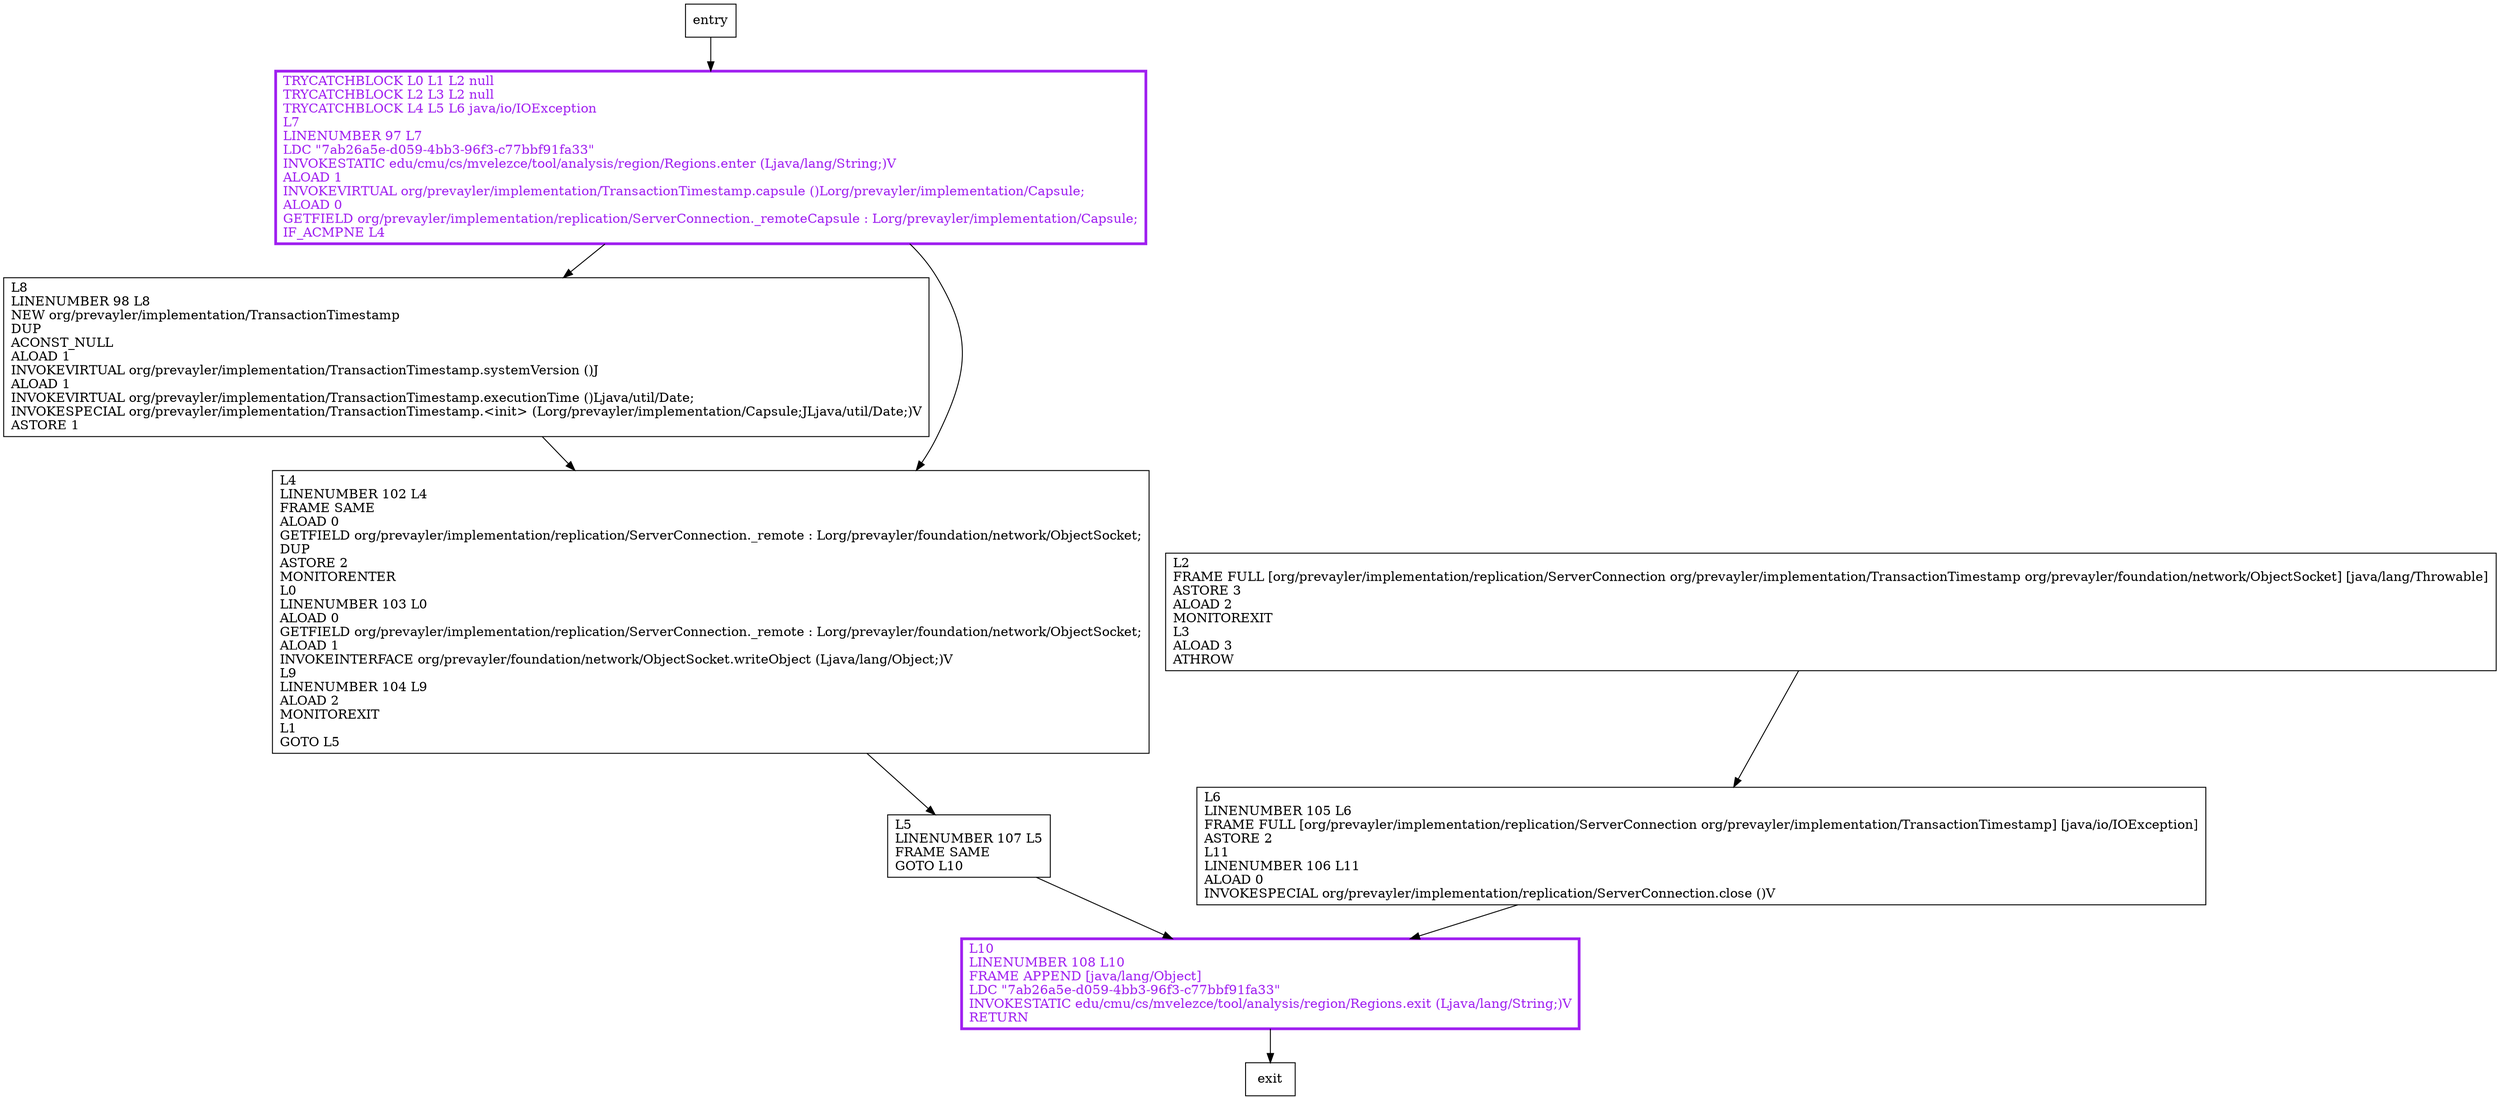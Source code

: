 digraph receive {
node [shape=record];
615220971 [label="L6\lLINENUMBER 105 L6\lFRAME FULL [org/prevayler/implementation/replication/ServerConnection org/prevayler/implementation/TransactionTimestamp] [java/io/IOException]\lASTORE 2\lL11\lLINENUMBER 106 L11\lALOAD 0\lINVOKESPECIAL org/prevayler/implementation/replication/ServerConnection.close ()V\l"];
1430547712 [label="TRYCATCHBLOCK L0 L1 L2 null\lTRYCATCHBLOCK L2 L3 L2 null\lTRYCATCHBLOCK L4 L5 L6 java/io/IOException\lL7\lLINENUMBER 97 L7\lLDC \"7ab26a5e-d059-4bb3-96f3-c77bbf91fa33\"\lINVOKESTATIC edu/cmu/cs/mvelezce/tool/analysis/region/Regions.enter (Ljava/lang/String;)V\lALOAD 1\lINVOKEVIRTUAL org/prevayler/implementation/TransactionTimestamp.capsule ()Lorg/prevayler/implementation/Capsule;\lALOAD 0\lGETFIELD org/prevayler/implementation/replication/ServerConnection._remoteCapsule : Lorg/prevayler/implementation/Capsule;\lIF_ACMPNE L4\l"];
2138801759 [label="L5\lLINENUMBER 107 L5\lFRAME SAME\lGOTO L10\l"];
2122462642 [label="L10\lLINENUMBER 108 L10\lFRAME APPEND [java/lang/Object]\lLDC \"7ab26a5e-d059-4bb3-96f3-c77bbf91fa33\"\lINVOKESTATIC edu/cmu/cs/mvelezce/tool/analysis/region/Regions.exit (Ljava/lang/String;)V\lRETURN\l"];
1717015704 [label="L8\lLINENUMBER 98 L8\lNEW org/prevayler/implementation/TransactionTimestamp\lDUP\lACONST_NULL\lALOAD 1\lINVOKEVIRTUAL org/prevayler/implementation/TransactionTimestamp.systemVersion ()J\lALOAD 1\lINVOKEVIRTUAL org/prevayler/implementation/TransactionTimestamp.executionTime ()Ljava/util/Date;\lINVOKESPECIAL org/prevayler/implementation/TransactionTimestamp.\<init\> (Lorg/prevayler/implementation/Capsule;JLjava/util/Date;)V\lASTORE 1\l"];
161601757 [label="L2\lFRAME FULL [org/prevayler/implementation/replication/ServerConnection org/prevayler/implementation/TransactionTimestamp org/prevayler/foundation/network/ObjectSocket] [java/lang/Throwable]\lASTORE 3\lALOAD 2\lMONITOREXIT\lL3\lALOAD 3\lATHROW\l"];
752888058 [label="L4\lLINENUMBER 102 L4\lFRAME SAME\lALOAD 0\lGETFIELD org/prevayler/implementation/replication/ServerConnection._remote : Lorg/prevayler/foundation/network/ObjectSocket;\lDUP\lASTORE 2\lMONITORENTER\lL0\lLINENUMBER 103 L0\lALOAD 0\lGETFIELD org/prevayler/implementation/replication/ServerConnection._remote : Lorg/prevayler/foundation/network/ObjectSocket;\lALOAD 1\lINVOKEINTERFACE org/prevayler/foundation/network/ObjectSocket.writeObject (Ljava/lang/Object;)V\lL9\lLINENUMBER 104 L9\lALOAD 2\lMONITOREXIT\lL1\lGOTO L5\l"];
entry;
exit;
entry -> 1430547712;
615220971 -> 2122462642;
1430547712 -> 1717015704;
1430547712 -> 752888058;
2138801759 -> 2122462642;
2122462642 -> exit;
1717015704 -> 752888058;
161601757 -> 615220971;
752888058 -> 2138801759;
1430547712[fontcolor="purple", penwidth=3, color="purple"];
2122462642[fontcolor="purple", penwidth=3, color="purple"];
}
